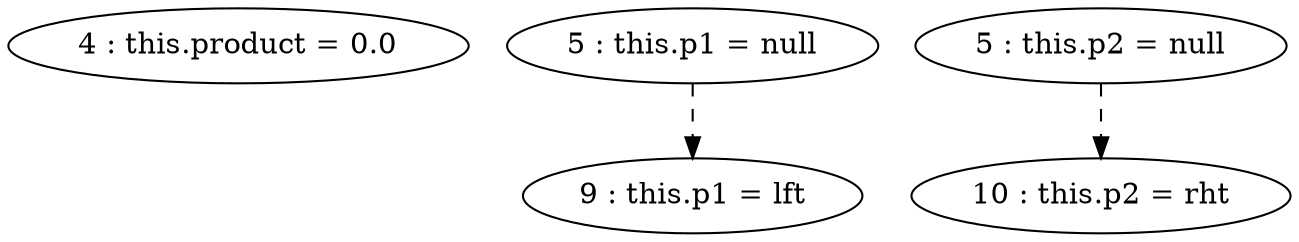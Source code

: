 digraph G {
"4 : this.product = 0.0"
"5 : this.p1 = null"
"5 : this.p1 = null" -> "9 : this.p1 = lft" [style=dashed]
"5 : this.p2 = null"
"5 : this.p2 = null" -> "10 : this.p2 = rht" [style=dashed]
"9 : this.p1 = lft"
"10 : this.p2 = rht"
}